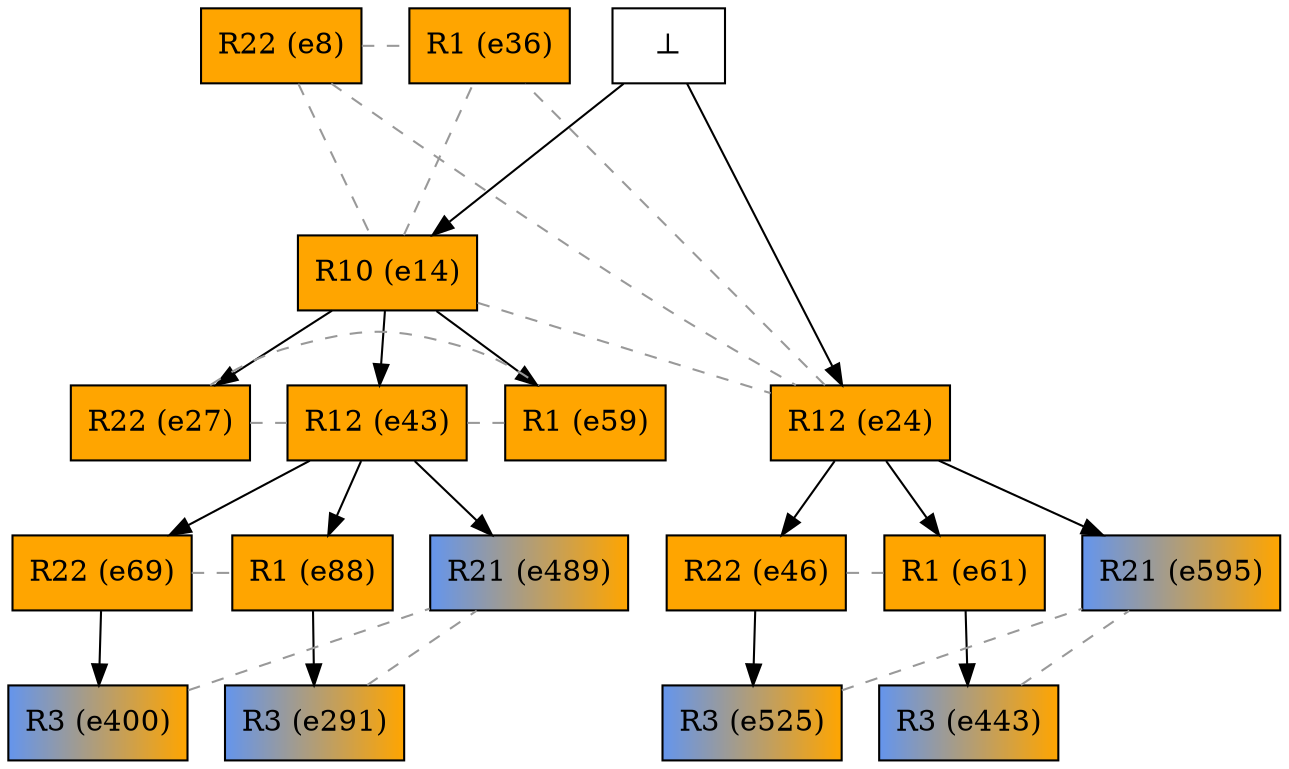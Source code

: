 digraph test {

//conflicts
  e8 -> e14 [arrowhead=none color=gray60 style=dashed constraint=false];
  e8 -> e24 [arrowhead=none color=gray60 style=dashed constraint=false];
  e8 -> e36 [arrowhead=none color=gray60 style=dashed constraint=false];
  e14 -> e24 [arrowhead=none color=gray60 style=dashed constraint=false];
  e14 -> e36 [arrowhead=none color=gray60 style=dashed constraint=false];
  e24 -> e36 [arrowhead=none color=gray60 style=dashed constraint=false];
  e27 -> e43 [arrowhead=none color=gray60 style=dashed constraint=false];
  e27 -> e59 [arrowhead=none color=gray60 style=dashed constraint=false];
  e43 -> e59 [arrowhead=none color=gray60 style=dashed constraint=false];
  e46 -> e61 [arrowhead=none color=gray60 style=dashed constraint=false];
  e69 -> e88 [arrowhead=none color=gray60 style=dashed constraint=false];
  e291 -> e489 [arrowhead=none color=gray60 style=dashed constraint=false];
  e400 -> e489 [arrowhead=none color=gray60 style=dashed constraint=false];
  e443 -> e595 [arrowhead=none color=gray60 style=dashed constraint=false];
  e525 -> e595 [arrowhead=none color=gray60 style=dashed constraint=false];

  e14 -> e27 [minlen=1];
  e14 -> e59 [minlen=1];
  e88 -> e291 [minlen=1];
  e43 -> e88 [minlen=1];
  e14 -> e43 [minlen=1];
  e69 -> e400 [minlen=1];
  e43 -> e69 [minlen=1];
  e61 -> e443 [minlen=1];
  e24 -> e61 [minlen=1];
  e43 -> e489 [minlen=1];
  e46 -> e525 [minlen=1];
  e24 -> e46 [minlen=1];
  e24 -> e595 [minlen=1];
  e0 -> e14 [minlen=2];
  e0 -> e24 [minlen=3];

  e8 [color="black" fillcolor="orange:orange" label="R22 (e8)" shape=box style=filled];
  e14 [color="black" fillcolor="orange:orange" label="R10 (e14)" shape=box style=filled];
  e24 [color="black" fillcolor="orange:orange" label="R12 (e24)" shape=box style=filled];
  e27 [color="black" fillcolor="orange:orange" label="R22 (e27)" shape=box style=filled];
  e36 [color="black" fillcolor="orange:orange" label="R1 (e36)" shape=box style=filled];
  e43 [color="black" fillcolor="orange:orange" label="R12 (e43)" shape=box style=filled];
  e46 [color="black" fillcolor="orange:orange" label="R22 (e46)" shape=box style=filled];
  e59 [color="black" fillcolor="orange:orange" label="R1 (e59)" shape=box style=filled];
  e61 [color="black" fillcolor="orange:orange" label="R1 (e61)" shape=box style=filled];
  e69 [color="black" fillcolor="orange:orange" label="R22 (e69)" shape=box style=filled];
  e88 [color="black" fillcolor="orange:orange" label="R1 (e88)" shape=box style=filled];
  e291 [color="black" fillcolor="cornflowerblue:orange" label="R3 (e291)" shape=box style=filled];
  e400 [color="black" fillcolor="cornflowerblue:orange" label="R3 (e400)" shape=box style=filled];
  e443 [color="black" fillcolor="cornflowerblue:orange" label="R3 (e443)" shape=box style=filled];
  e489 [color="black" fillcolor="cornflowerblue:orange" label="R21 (e489)" shape=box style=filled];
  e525 [color="black" fillcolor="cornflowerblue:orange" label="R3 (e525)" shape=box style=filled];
  e595 [color="black" fillcolor="cornflowerblue:orange" label="R21 (e595)" shape=box style=filled];
  e0 [fillcolor="white" label="⊥" shape=box style=filled];
}
